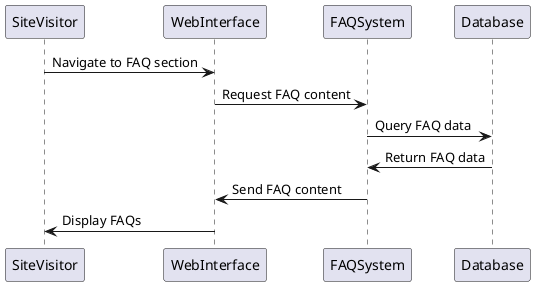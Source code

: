 @startuml
participant SiteVisitor as Visitor
participant WebInterface as Interface
participant FAQSystem as FAQ

Visitor -> Interface : Navigate to FAQ section
Interface -> FAQ : Request FAQ content
FAQ -> Database : Query FAQ data
Database -> FAQ : Return FAQ data
FAQ -> Interface : Send FAQ content
Interface -> Visitor : Display FAQs

@enduml